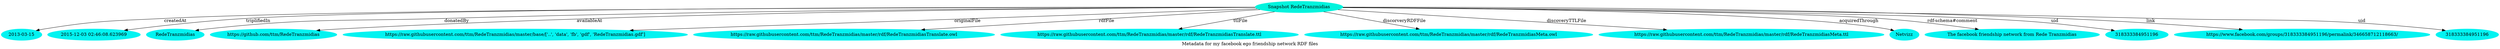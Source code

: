 digraph  {
	graph [label="Metadata for my facebook ego friendship network RDF files"];
	node [label="\N"];
	"Snapshot RedeTranzmidias"	 [color="#02F3DD",
		style=filled];
	4442	 [color="#02F3F1",
		label="2013-03-15",
		style=filled];
	"Snapshot RedeTranzmidias" -> 4442	 [label=createdAt];
	4443	 [color="#02F3F1",
		label="2015-12-03 02:46:08.623969",
		style=filled];
	"Snapshot RedeTranzmidias" -> 4443	 [label=triplifiedIn];
	4444	 [color="#02F3F1",
		label=RedeTranzmidias,
		style=filled];
	"Snapshot RedeTranzmidias" -> 4444	 [label=donatedBy];
	4445	 [color="#02F3F1",
		label="https://github.com/ttm/RedeTranzmidias",
		style=filled];
	"Snapshot RedeTranzmidias" -> 4445	 [label=availableAt];
	4446	 [color="#02F3F1",
		label="https://raw.githubusercontent.com/ttm/RedeTranzmidias/master/base/['..', 'data', 'fb', 'gdf', 'RedeTranzmidias.gdf']",
		style=filled];
	"Snapshot RedeTranzmidias" -> 4446	 [label=originalFile];
	4447	 [color="#02F3F1",
		label="https://raw.githubusercontent.com/ttm/RedeTranzmidias/master/rdf/RedeTranzmidiasTranslate.owl",
		style=filled];
	"Snapshot RedeTranzmidias" -> 4447	 [label=rdfFile];
	4448	 [color="#02F3F1",
		label="https://raw.githubusercontent.com/ttm/RedeTranzmidias/master/rdf/RedeTranzmidiasTranslate.ttl",
		style=filled];
	"Snapshot RedeTranzmidias" -> 4448	 [label=ttlFile];
	4449	 [color="#02F3F1",
		label="https://raw.githubusercontent.com/ttm/RedeTranzmidias/master/rdf/RedeTranzmidiasMeta.owl",
		style=filled];
	"Snapshot RedeTranzmidias" -> 4449	 [label=discorveryRDFFile];
	4450	 [color="#02F3F1",
		label="https://raw.githubusercontent.com/ttm/RedeTranzmidias/master/rdf/RedeTranzmidiasMeta.ttl",
		style=filled];
	"Snapshot RedeTranzmidias" -> 4450	 [label=discoveryTTLFile];
	4451	 [color="#02F3F1",
		label=Netvizz,
		style=filled];
	"Snapshot RedeTranzmidias" -> 4451	 [label=acquiredThrough];
	4452	 [color="#02F3F1",
		label="The facebook friendship network from Rede Tranzmidias",
		style=filled];
	"Snapshot RedeTranzmidias" -> 4452	 [label="rdf-schema#comment"];
	4453	 [color="#02F3F1",
		label=318333384951196,
		style=filled];
	"Snapshot RedeTranzmidias" -> 4453	 [label=uid];
	4454	 [color="#02F3F1",
		label="https://www.facebook.com/groups/318333384951196/permalink/346658712118663/",
		style=filled];
	"Snapshot RedeTranzmidias" -> 4454	 [label=link];
	4455	 [color="#02F3F1",
		label=318333384951196,
		style=filled];
	"Snapshot RedeTranzmidias" -> 4455	 [label=uid];
}
